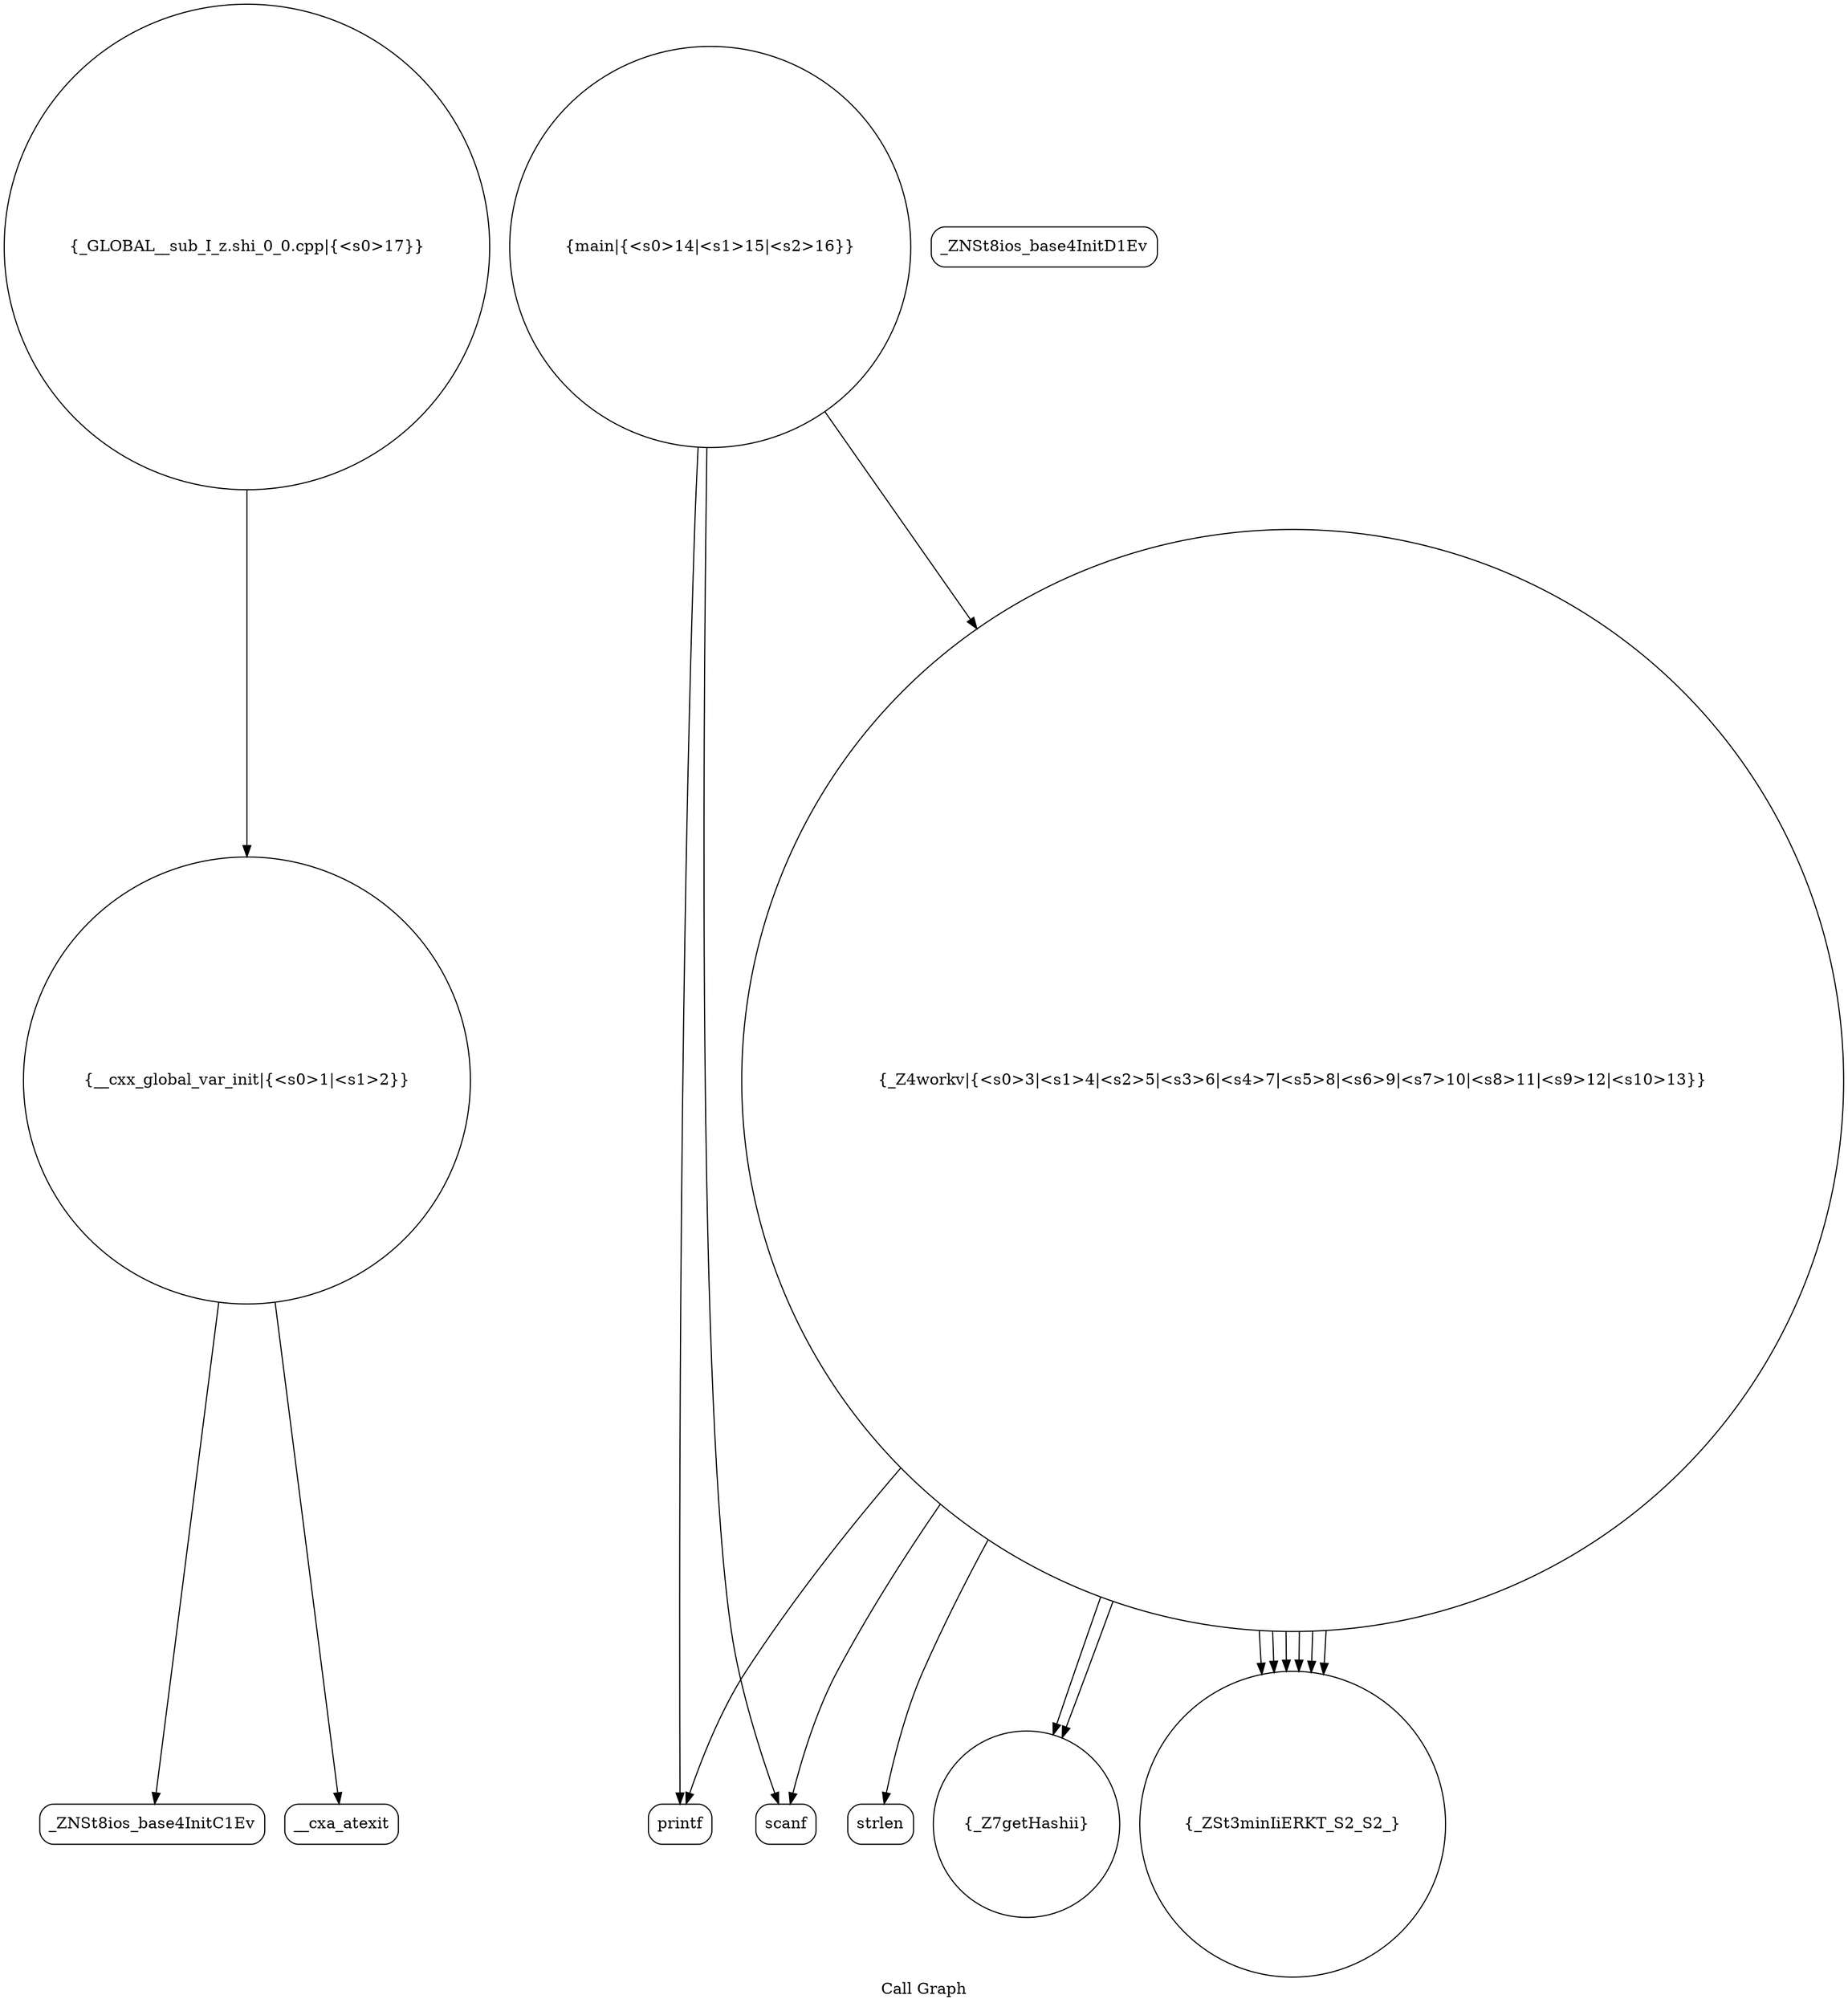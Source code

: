 digraph "Call Graph" {
	label="Call Graph";

	Node0x56206ee47810 [shape=record,shape=circle,label="{__cxx_global_var_init|{<s0>1|<s1>2}}"];
	Node0x56206ee47810:s0 -> Node0x56206ee47ca0[color=black];
	Node0x56206ee47810:s1 -> Node0x56206ee47da0[color=black];
	Node0x56206ee47fa0 [shape=record,shape=Mrecord,label="{strlen}"];
	Node0x56206ee47d20 [shape=record,shape=Mrecord,label="{_ZNSt8ios_base4InitD1Ev}"];
	Node0x56206ee480a0 [shape=record,shape=Mrecord,label="{printf}"];
	Node0x56206ee47e20 [shape=record,shape=circle,label="{_Z7getHashii}"];
	Node0x56206ee481a0 [shape=record,shape=circle,label="{_GLOBAL__sub_I_z.shi_0_0.cpp|{<s0>17}}"];
	Node0x56206ee481a0:s0 -> Node0x56206ee47810[color=black];
	Node0x56206ee47f20 [shape=record,shape=Mrecord,label="{scanf}"];
	Node0x56206ee47ca0 [shape=record,shape=Mrecord,label="{_ZNSt8ios_base4InitC1Ev}"];
	Node0x56206ee48020 [shape=record,shape=circle,label="{_ZSt3minIiERKT_S2_S2_}"];
	Node0x56206ee47da0 [shape=record,shape=Mrecord,label="{__cxa_atexit}"];
	Node0x56206ee48120 [shape=record,shape=circle,label="{main|{<s0>14|<s1>15|<s2>16}}"];
	Node0x56206ee48120:s0 -> Node0x56206ee47f20[color=black];
	Node0x56206ee48120:s1 -> Node0x56206ee480a0[color=black];
	Node0x56206ee48120:s2 -> Node0x56206ee47ea0[color=black];
	Node0x56206ee47ea0 [shape=record,shape=circle,label="{_Z4workv|{<s0>3|<s1>4|<s2>5|<s3>6|<s4>7|<s5>8|<s6>9|<s7>10|<s8>11|<s9>12|<s10>13}}"];
	Node0x56206ee47ea0:s0 -> Node0x56206ee47f20[color=black];
	Node0x56206ee47ea0:s1 -> Node0x56206ee47fa0[color=black];
	Node0x56206ee47ea0:s2 -> Node0x56206ee48020[color=black];
	Node0x56206ee47ea0:s3 -> Node0x56206ee48020[color=black];
	Node0x56206ee47ea0:s4 -> Node0x56206ee48020[color=black];
	Node0x56206ee47ea0:s5 -> Node0x56206ee47e20[color=black];
	Node0x56206ee47ea0:s6 -> Node0x56206ee47e20[color=black];
	Node0x56206ee47ea0:s7 -> Node0x56206ee48020[color=black];
	Node0x56206ee47ea0:s8 -> Node0x56206ee48020[color=black];
	Node0x56206ee47ea0:s9 -> Node0x56206ee48020[color=black];
	Node0x56206ee47ea0:s10 -> Node0x56206ee480a0[color=black];
}
